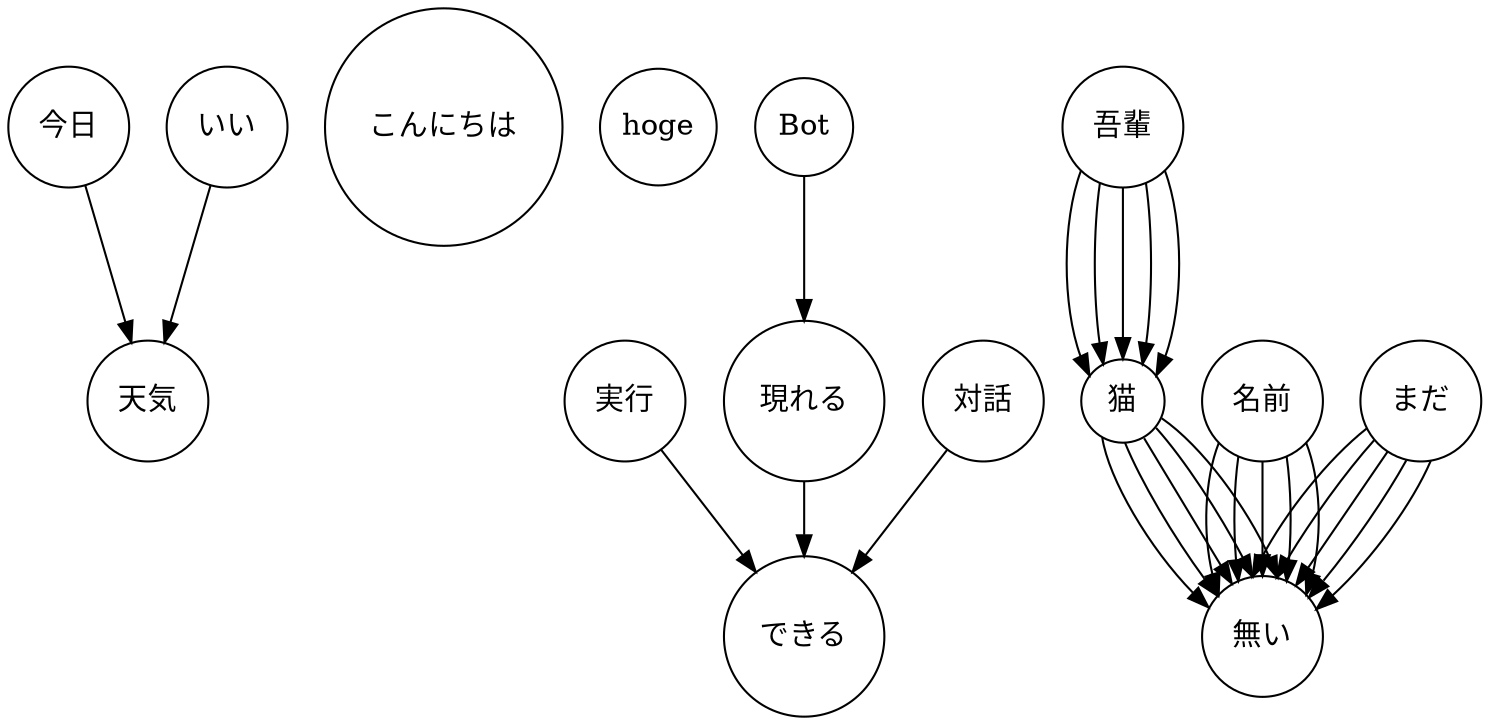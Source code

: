 digraph root {
	graph [bb="0,0,707.25,340"];
	node [label="\N",
		shape=circle
	];
	{
		node [label="\N",
			shape=circle
		];
		今日		 [height=0.81243,
			label=今日,
			pos="29.247,283",
			width=0.81243];
		天気		 [height=0.81243,
			label=天気,
			pos="67.247,151.5",
			width=0.81243];
		今日 -> 天気		 [pos="e,59.161,180.06 37.213,254.85 42.749,235.99 50.198,210.6 56.292,189.83"];
		いい		 [height=0.81243,
			label=いい,
			pos="105.25,283",
			width=0.81243];
		いい -> 天気		 [pos="e,75.334,180.06 97.281,254.85 91.745,235.99 84.297,210.6 78.202,189.83"];
	}
	subgraph root {
		graph [bb="0,0,555,340"];
		node [height="",
			label="\N",
			pos="",
			shape=circle,
			width=""
		];
		edge [pos=""];
		subgraph root {
			graph [bb="0,0,555,340"];
			node [height="",
				label="\N",
				pos="",
				shape=circle,
				width=""
			];
			edge [pos=""];
			subgraph root {
				graph [bb="0,0,555.19,340.39"];
				node [height="",
					label="\N",
					pos="",
					shape=circle,
					width=""
				];
				edge [pos=""];
				{
					graph [bb="0,0,555.19,340.39"];
					node [height="",
						label="\N",
						pos="",
						shape=circle,
						width=""
					];
					edge [pos=""];
					こんにちは					 [height=1.5833,
						label=こんにちは,
						pos="209.25,283",
						width=1.5833];
				}
				subgraph root {
					graph [bb="0,0,440,284"];
					node [height="",
						label="\N",
						pos="",
						shape=circle,
						width=""
					];
					edge [pos=""];
					subgraph root {
						graph [bb="0,0,440,284"];
						node [height="",
							label="\N",
							pos="",
							shape=circle,
							width=""
						];
						edge [pos=""];
						{
							graph [bb="0,0,440,284"];
							node [height="",
								label="\N",
								pos="",
								shape=circle,
								width=""
							];
							edge [pos=""];
							hoge							 [height=0.77778,
								label=hoge,
								pos="312.25,283",
								width=0.77778];
						}
						subgraph root {
							graph [bb="0,0,440,284"];
							node [height="",
								label="\N",
								pos="",
								shape=circle,
								width=""
							];
							edge [pos=""];
							subgraph root {
								graph [bb="0,0,440,284"];
								node [height="",
									label="\N",
									pos="",
									shape=circle,
									width=""
								];
								edge [pos=""];
								subgraph root {
									graph [bb="0,0,440.25,283.39"];
									node [height="",
										label="\N",
										pos="",
										shape=circle,
										width=""
									];
									edge [pos=""];
									{
										graph [bb="0,0,440.25,283.39"];
										node [height="",
											label="\N",
											pos="",
											shape=circle,
											width=""
										];
										edge [pos=""];
										実行										 [height=0.80556,
											label=実行,
											pos="296.25,151.5",
											width=0.80556];
										できる										 [height=1.0694,
											label=できる,
											pos="382.25,38.5",
											width=1.0694];
										実行 -> できる										 [pos="e,359,69.506 313.65,128.04 324.87,113.56 339.75,94.357 352.78,77.54"];
										Bot										 [height=0.65278,
											label=Bot,
											pos="382.25,283",
											width=0.65278];
										現れる										 [height=1.0694,
											label=現れる,
											pos="382.25,151.5",
											width=1.0694];
										Bot -> 現れる										 [pos="e,382.25,190 382.25,259.44 382.25,243.08 382.25,220.34 382.25,200.04"];
										現れる -> できる										 [pos="e,382.25,77.041 382.25,112.92 382.25,104.69 382.25,95.877 382.25,87.31"];
										対話										 [height=0.80556,
											label=対話,
											pos="468.25,151.5",
											width=0.80556];
										対話 -> できる										 [pos="e,405.5,69.506 450.84,128.04 439.62,113.56 424.75,94.357 411.72,77.54"];
									}
									subgraph root {
										graph [bb="0,0,201,246"];
										node [height="",
											label="\N",
											pos="",
											shape=circle,
											width=""
										];
										edge [pos=""];
										subgraph root {
											graph [bb="0,0,201,246"];
											node [height="",
												label="\N",
												pos="",
												shape=circle,
												width=""
											];
											edge [pos=""];
											{
												graph [bb="0,0,201,246"];
												node [height="",
													label="\N",
													pos="",
													shape=circle,
													width=""
												];
												edge [pos=""];
												吾輩												 [height=0.80556,
													label=吾輩,
													pos="535.25,283",
													width=0.80556];
												猫												 [height=0.55556,
													label=猫,
													pos="535.25,151.5",
													width=0.55556];
												吾輩 -> 猫												 [pos="e,519.16,163.82 515.1,262.05 506.02,237.85 505.96,197.29 514.94,172.9"];
												無い												 [height=0.80556,
													label=無い,
													pos="602.25,38.5",
													width=0.80556];
												猫 -> 無い												 [pos="e,576.3,52.478 525.31,134.12 528.25,114.27 547.94,80.831 568.87,59.482"];
												名前												 [height=0.80556,
													label=名前,
													pos="602.25,151.5",
													width=0.80556];
												名前 -> 無い												 [pos="e,581.23,58.704 581.28,131.42 574.44,114.11 573.42,88.326 578.2,68.471"];
												まだ												 [height=0.80556,
													label=まだ,
													pos="678.25,151.5",
													width=0.80556];
												まだ -> 無い												 [pos="e,597.48,67.205 652.36,138.41 633.57,123.63 613.3,97.924 601.92,76.424"];
											}
											subgraph root {
												graph [bb="0,0,201,246"];
												node [height="",
													label="\N",
													pos="",
													shape=circle,
													width=""
												];
												edge [pos=""];
												{
													graph [bb="0,0,201,246"];
													node [height="",
														label="\N",
														pos="",
														shape=circle,
														width=""
													];
													edge [pos=""];
													吾輩;
													猫;
													吾輩 -> 猫													 [pos="e,525.81,169.29 524.19,256.1 520.97,233.8 520.93,201.74 524.08,179.21"];
													無い;
													猫 -> 無い													 [pos="e,580.74,57.964 536.28,131.42 543.6,113.41 559.58,86.248 574.46,66.115"];
													名前;
													名前 -> 無い													 [pos="e,590.67,65.105 590.65,124.76 588.56,110.05 588.19,91.376 589.54,75.26"];
													まだ;
													まだ -> 無い													 [pos="e,609.14,66.834 655.81,132.67 642.07,117.32 625.75,94.71 614.23,75.604"];
												}
												subgraph root {
													graph [bb="0,0,201,246"];
													node [height="",
														label="\N",
														pos="",
														shape=circle,
														width=""
													];
													edge [pos=""];
													{
														graph [bb="0,0,201,246"];
														node [height="",
															label="\N",
															pos="",
															shape=circle,
															width=""
														];
														edge [pos=""];
														吾輩;
														猫;
														吾輩 -> 猫														 [pos="e,535.25,171.74 535.25,253.9 535.25,232.65 535.25,203.53 535.25,181.96"];
														無い;
														猫 -> 無い														 [pos="e,587.49,63.943 545.42,133.64 555.18,117.48 570.18,92.626 582.32,72.516"];
														名前;
														名前 -> 無い														 [pos="e,602.25,67.501 602.25,122.49 602.25,108.95 602.25,92.489 602.25,77.809"];
														まだ;
														まだ -> 無い														 [pos="e,618.42,63.121 662.32,127.23 651.24,111.06 636.35,89.302 624.16,71.5"];
													}
													subgraph root {
														graph [bb="0,0,201,246"];
														node [height="",
															label="\N",
															pos="",
															shape=circle,
															width=""
														];
														edge [pos=""];
														{
															graph [bb="0,0,201,246"];
															node [height="",
																label="\N",
																pos="",
																shape=circle,
																width=""
															];
															edge [pos=""];
															吾輩;
															猫;
															吾輩 -> 猫															 [pos="e,544.68,169.29 546.3,256.1 549.52,233.8 549.56,201.74 546.42,179.21"];
															無い;
															猫 -> 無い															 [pos="e,597.33,67.322 551.16,138.62 564.47,123.84 581.47,97.915 592.84,76.284"];
															名前;
															名前 -> 無い															 [pos="e,613.83,65.105 613.85,124.76 615.93,110.05 616.3,91.376 614.96,75.26"];
															まだ;
															まだ -> 無い															 [pos="e,624.63,57.273 671.29,123.06 661.5,105.41 645.82,82.611 631.51,65.289"];
														}
														subgraph root {
															graph [bb="0,0,201.49,247.48"];
															node [height="",
																label="\N",
																pos="",
																shape=circle,
																width=""
															];
															edge [pos=""];
															{
																graph [bb="0,0,201.49,247.48"];
																node [height="",
																	label="\N",
																	pos="",
																	shape=circle,
																	width=""
																];
																edge [pos=""];
																吾輩;
																猫;
																吾輩 -> 猫																 [pos="e,551.33,163.82 555.39,262.05 564.48,237.85 564.53,197.29 555.56,172.9"];
																無い;
																猫 -> 無い																 [pos="e,609.41,66.76 553.88,143.22 573.3,129.82 594.82,100.44 605.6,76.357"];
																名前;
																名前 -> 無い																 [pos="e,623.26,58.704 623.22,131.42 630.05,114.11 631.08,88.326 626.29,68.471"];
																まだ;
																まだ -> 無い																 [pos="e,628.16,51.615 683,122.78 674.36,102.6 655.04,75.812 635.8,58.136"];
															}
														}
													}
												}
											}
										}
									}
								}
							}
						}
					}
				}
			}
		}
	}
}
